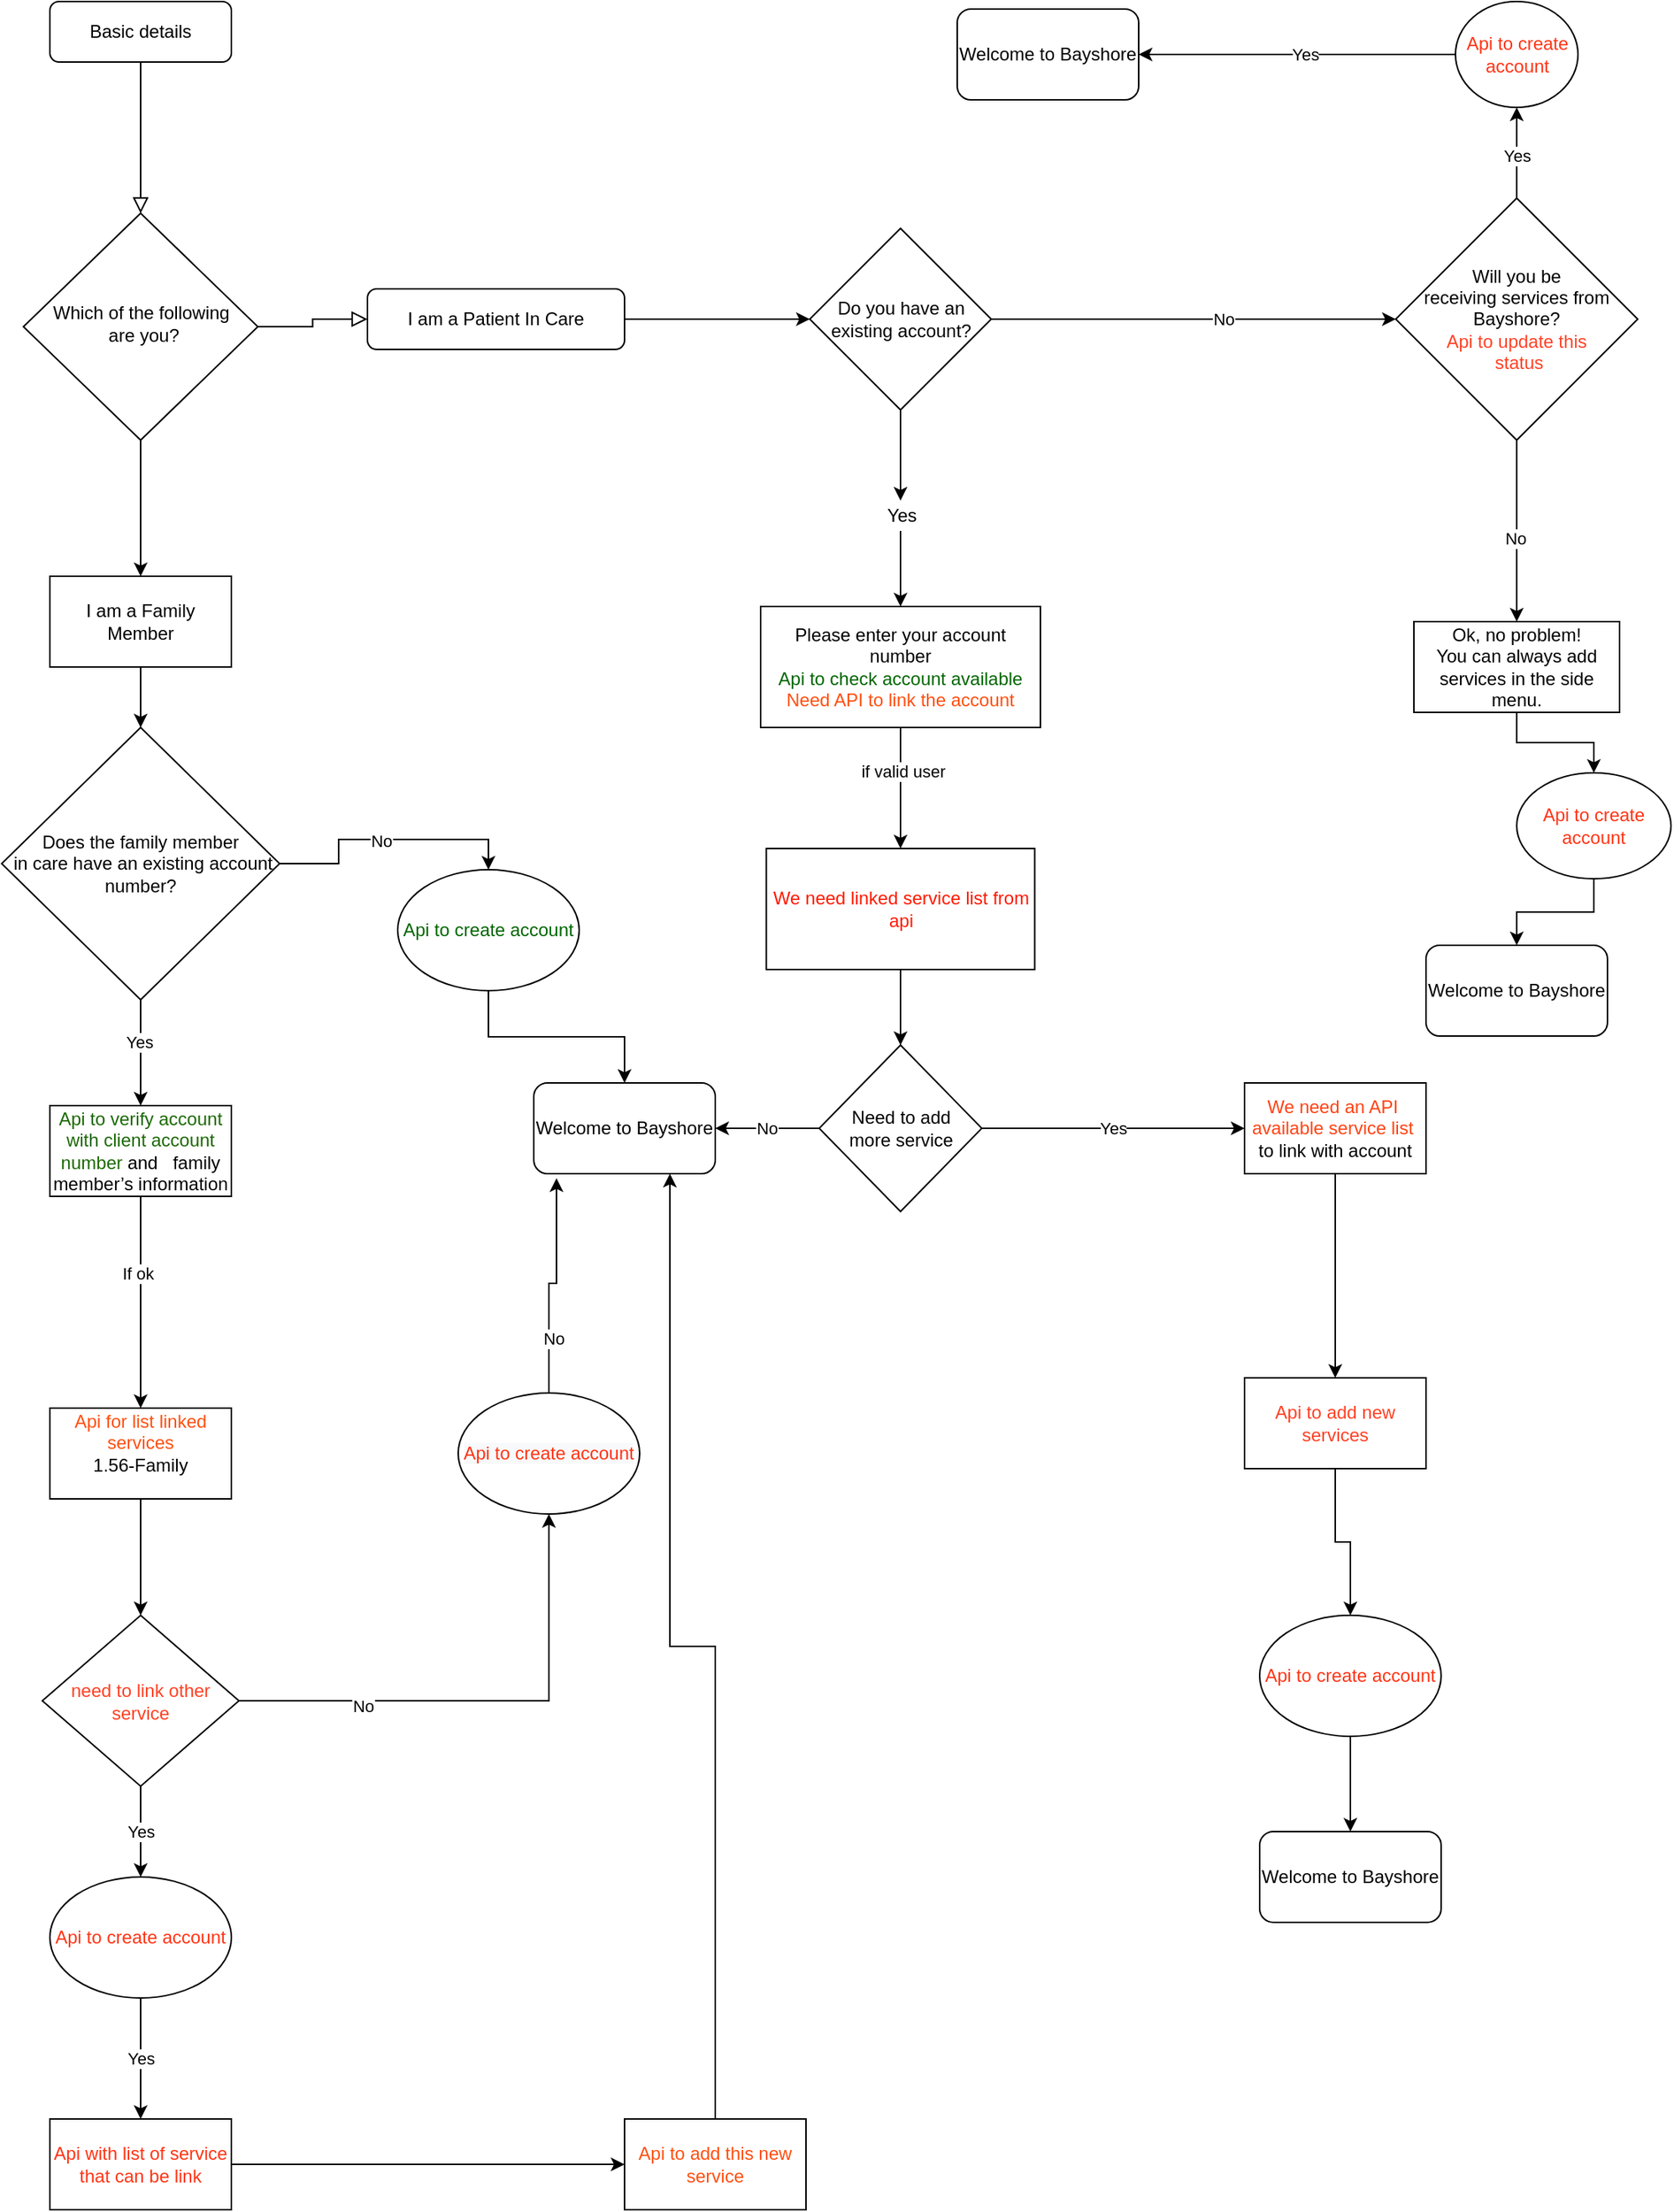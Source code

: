 <mxfile version="13.7.7" type="github">
  <diagram id="C5RBs43oDa-KdzZeNtuy" name="Page-1">
    <mxGraphModel dx="1426" dy="1581" grid="1" gridSize="10" guides="1" tooltips="1" connect="1" arrows="1" fold="1" page="1" pageScale="1" pageWidth="1169" pageHeight="827" math="0" shadow="0">
      <root>
        <mxCell id="WIyWlLk6GJQsqaUBKTNV-0" />
        <mxCell id="WIyWlLk6GJQsqaUBKTNV-1" parent="WIyWlLk6GJQsqaUBKTNV-0" />
        <mxCell id="WIyWlLk6GJQsqaUBKTNV-2" value="" style="rounded=0;html=1;jettySize=auto;orthogonalLoop=1;fontSize=11;endArrow=block;endFill=0;endSize=8;strokeWidth=1;shadow=0;labelBackgroundColor=none;edgeStyle=orthogonalEdgeStyle;" parent="WIyWlLk6GJQsqaUBKTNV-1" source="WIyWlLk6GJQsqaUBKTNV-3" target="WIyWlLk6GJQsqaUBKTNV-6" edge="1">
          <mxGeometry relative="1" as="geometry" />
        </mxCell>
        <mxCell id="WIyWlLk6GJQsqaUBKTNV-3" value="Basic details" style="rounded=1;whiteSpace=wrap;html=1;fontSize=12;glass=0;strokeWidth=1;shadow=0;" parent="WIyWlLk6GJQsqaUBKTNV-1" vertex="1">
          <mxGeometry x="40" y="-240" width="120" height="40" as="geometry" />
        </mxCell>
        <mxCell id="WIyWlLk6GJQsqaUBKTNV-5" value="" style="edgeStyle=orthogonalEdgeStyle;rounded=0;html=1;jettySize=auto;orthogonalLoop=1;fontSize=11;endArrow=block;endFill=0;endSize=8;strokeWidth=1;shadow=0;labelBackgroundColor=none;" parent="WIyWlLk6GJQsqaUBKTNV-1" source="WIyWlLk6GJQsqaUBKTNV-6" target="WIyWlLk6GJQsqaUBKTNV-7" edge="1">
          <mxGeometry y="10" relative="1" as="geometry">
            <mxPoint as="offset" />
          </mxGeometry>
        </mxCell>
        <mxCell id="WIyWlLk6GJQsqaUBKTNV-6" value="Which of the following&lt;br&gt;&amp;nbsp;are you?" style="rhombus;whiteSpace=wrap;html=1;shadow=0;fontFamily=Helvetica;fontSize=12;align=center;strokeWidth=1;spacing=6;spacingTop=-4;" parent="WIyWlLk6GJQsqaUBKTNV-1" vertex="1">
          <mxGeometry x="22.5" y="-100" width="155" height="150" as="geometry" />
        </mxCell>
        <mxCell id="WIyWlLk6GJQsqaUBKTNV-7" value="I am a Patient In Care" style="rounded=1;whiteSpace=wrap;html=1;fontSize=12;glass=0;strokeWidth=1;shadow=0;" parent="WIyWlLk6GJQsqaUBKTNV-1" vertex="1">
          <mxGeometry x="250" y="-50" width="170" height="40" as="geometry" />
        </mxCell>
        <mxCell id="YsAzkoRpbYnnfD4Dn1DD-2" value="Do you have an existing account?" style="rhombus;whiteSpace=wrap;html=1;" vertex="1" parent="WIyWlLk6GJQsqaUBKTNV-1">
          <mxGeometry x="542.5" y="-90" width="120" height="120" as="geometry" />
        </mxCell>
        <mxCell id="YsAzkoRpbYnnfD4Dn1DD-3" value="" style="endArrow=classic;html=1;entryX=0;entryY=0.5;entryDx=0;entryDy=0;exitX=1;exitY=0.5;exitDx=0;exitDy=0;" edge="1" parent="WIyWlLk6GJQsqaUBKTNV-1" source="WIyWlLk6GJQsqaUBKTNV-7" target="YsAzkoRpbYnnfD4Dn1DD-2">
          <mxGeometry width="50" height="50" relative="1" as="geometry">
            <mxPoint x="350" y="420" as="sourcePoint" />
            <mxPoint x="400" y="370" as="targetPoint" />
          </mxGeometry>
        </mxCell>
        <mxCell id="YsAzkoRpbYnnfD4Dn1DD-4" value="" style="endArrow=classic;html=1;exitX=0.5;exitY=1;exitDx=0;exitDy=0;" edge="1" parent="WIyWlLk6GJQsqaUBKTNV-1" source="YsAzkoRpbYnnfD4Dn1DD-7" target="YsAzkoRpbYnnfD4Dn1DD-5">
          <mxGeometry width="50" height="50" relative="1" as="geometry">
            <mxPoint x="590" y="420" as="sourcePoint" />
            <mxPoint x="670" y="440" as="targetPoint" />
          </mxGeometry>
        </mxCell>
        <mxCell id="YsAzkoRpbYnnfD4Dn1DD-12" style="edgeStyle=orthogonalEdgeStyle;rounded=0;orthogonalLoop=1;jettySize=auto;html=1;entryX=0.5;entryY=0;entryDx=0;entryDy=0;" edge="1" parent="WIyWlLk6GJQsqaUBKTNV-1" source="YsAzkoRpbYnnfD4Dn1DD-5" target="YsAzkoRpbYnnfD4Dn1DD-10">
          <mxGeometry relative="1" as="geometry" />
        </mxCell>
        <mxCell id="YsAzkoRpbYnnfD4Dn1DD-77" value="if valid user" style="edgeLabel;html=1;align=center;verticalAlign=middle;resizable=0;points=[];" vertex="1" connectable="0" parent="YsAzkoRpbYnnfD4Dn1DD-12">
          <mxGeometry x="-0.275" y="1" relative="1" as="geometry">
            <mxPoint as="offset" />
          </mxGeometry>
        </mxCell>
        <mxCell id="YsAzkoRpbYnnfD4Dn1DD-5" value="Please enter your account number&lt;br&gt;&lt;font color=&quot;#006600&quot;&gt;Api to check account available&lt;br&gt;&lt;/font&gt;&lt;font color=&quot;#ff4f0f&quot;&gt;Need API to link the account&lt;/font&gt;" style="rounded=0;whiteSpace=wrap;html=1;" vertex="1" parent="WIyWlLk6GJQsqaUBKTNV-1">
          <mxGeometry x="510" y="160" width="185" height="80" as="geometry" />
        </mxCell>
        <mxCell id="YsAzkoRpbYnnfD4Dn1DD-7" value="Yes" style="text;html=1;align=center;verticalAlign=middle;resizable=0;points=[];autosize=1;" vertex="1" parent="WIyWlLk6GJQsqaUBKTNV-1">
          <mxGeometry x="582.5" y="90" width="40" height="20" as="geometry" />
        </mxCell>
        <mxCell id="YsAzkoRpbYnnfD4Dn1DD-9" value="" style="endArrow=classic;html=1;exitX=0.5;exitY=1;exitDx=0;exitDy=0;" edge="1" parent="WIyWlLk6GJQsqaUBKTNV-1" source="YsAzkoRpbYnnfD4Dn1DD-2" target="YsAzkoRpbYnnfD4Dn1DD-7">
          <mxGeometry width="50" height="50" relative="1" as="geometry">
            <mxPoint x="720" y="370" as="sourcePoint" />
            <mxPoint x="720" y="540" as="targetPoint" />
          </mxGeometry>
        </mxCell>
        <mxCell id="YsAzkoRpbYnnfD4Dn1DD-10" value="&lt;span&gt;&lt;font color=&quot;#ff1900&quot;&gt;We need linked service list from api&lt;/font&gt;&lt;/span&gt;" style="rounded=0;whiteSpace=wrap;html=1;" vertex="1" parent="WIyWlLk6GJQsqaUBKTNV-1">
          <mxGeometry x="513.75" y="320" width="177.5" height="80" as="geometry" />
        </mxCell>
        <mxCell id="YsAzkoRpbYnnfD4Dn1DD-14" value="Will you be &lt;br&gt;receiving services from &lt;br&gt;Bayshore?&lt;br&gt;&lt;font color=&quot;#ff4124&quot;&gt;Api to update this&lt;br&gt;&amp;nbsp;status&lt;/font&gt;" style="rhombus;whiteSpace=wrap;html=1;" vertex="1" parent="WIyWlLk6GJQsqaUBKTNV-1">
          <mxGeometry x="930" y="-110" width="160" height="160" as="geometry" />
        </mxCell>
        <mxCell id="YsAzkoRpbYnnfD4Dn1DD-15" value="" style="endArrow=classic;html=1;entryX=0;entryY=0.5;entryDx=0;entryDy=0;exitX=1;exitY=0.5;exitDx=0;exitDy=0;" edge="1" parent="WIyWlLk6GJQsqaUBKTNV-1" source="YsAzkoRpbYnnfD4Dn1DD-2" target="YsAzkoRpbYnnfD4Dn1DD-14">
          <mxGeometry width="50" height="50" relative="1" as="geometry">
            <mxPoint x="710" y="160" as="sourcePoint" />
            <mxPoint x="760" y="110" as="targetPoint" />
          </mxGeometry>
        </mxCell>
        <mxCell id="YsAzkoRpbYnnfD4Dn1DD-16" value="No" style="edgeLabel;html=1;align=center;verticalAlign=middle;resizable=0;points=[];" vertex="1" connectable="0" parent="YsAzkoRpbYnnfD4Dn1DD-15">
          <mxGeometry x="0.145" relative="1" as="geometry">
            <mxPoint as="offset" />
          </mxGeometry>
        </mxCell>
        <mxCell id="YsAzkoRpbYnnfD4Dn1DD-17" value="Welcome to Bayshore" style="rounded=1;whiteSpace=wrap;html=1;" vertex="1" parent="WIyWlLk6GJQsqaUBKTNV-1">
          <mxGeometry x="640" y="-235" width="120" height="60" as="geometry" />
        </mxCell>
        <mxCell id="YsAzkoRpbYnnfD4Dn1DD-18" value="" style="endArrow=classic;html=1;exitX=0;exitY=0.5;exitDx=0;exitDy=0;entryX=1;entryY=0.5;entryDx=0;entryDy=0;" edge="1" parent="WIyWlLk6GJQsqaUBKTNV-1" source="YsAzkoRpbYnnfD4Dn1DD-102" target="YsAzkoRpbYnnfD4Dn1DD-17">
          <mxGeometry width="50" height="50" relative="1" as="geometry">
            <mxPoint x="710" y="160" as="sourcePoint" />
            <mxPoint x="1010" y="-185" as="targetPoint" />
          </mxGeometry>
        </mxCell>
        <mxCell id="YsAzkoRpbYnnfD4Dn1DD-19" value="Yes" style="edgeLabel;html=1;align=center;verticalAlign=middle;resizable=0;points=[];" vertex="1" connectable="0" parent="YsAzkoRpbYnnfD4Dn1DD-18">
          <mxGeometry x="-0.044" relative="1" as="geometry">
            <mxPoint as="offset" />
          </mxGeometry>
        </mxCell>
        <mxCell id="YsAzkoRpbYnnfD4Dn1DD-20" value="" style="endArrow=classic;html=1;exitX=0.5;exitY=1;exitDx=0;exitDy=0;entryX=0.5;entryY=0;entryDx=0;entryDy=0;" edge="1" parent="WIyWlLk6GJQsqaUBKTNV-1" source="YsAzkoRpbYnnfD4Dn1DD-14" target="YsAzkoRpbYnnfD4Dn1DD-21">
          <mxGeometry width="50" height="50" relative="1" as="geometry">
            <mxPoint x="710" y="160" as="sourcePoint" />
            <mxPoint x="550" y="60" as="targetPoint" />
          </mxGeometry>
        </mxCell>
        <mxCell id="YsAzkoRpbYnnfD4Dn1DD-22" value="No" style="edgeLabel;html=1;align=center;verticalAlign=middle;resizable=0;points=[];" vertex="1" connectable="0" parent="YsAzkoRpbYnnfD4Dn1DD-20">
          <mxGeometry x="0.083" y="-1" relative="1" as="geometry">
            <mxPoint as="offset" />
          </mxGeometry>
        </mxCell>
        <mxCell id="YsAzkoRpbYnnfD4Dn1DD-73" style="edgeStyle=orthogonalEdgeStyle;rounded=0;orthogonalLoop=1;jettySize=auto;html=1;" edge="1" parent="WIyWlLk6GJQsqaUBKTNV-1" source="YsAzkoRpbYnnfD4Dn1DD-100" target="YsAzkoRpbYnnfD4Dn1DD-70">
          <mxGeometry relative="1" as="geometry" />
        </mxCell>
        <mxCell id="YsAzkoRpbYnnfD4Dn1DD-21" value="Ok, no problem!&lt;br&gt;You can always add services in the side menu." style="rounded=0;whiteSpace=wrap;html=1;" vertex="1" parent="WIyWlLk6GJQsqaUBKTNV-1">
          <mxGeometry x="942" y="170" width="136" height="60" as="geometry" />
        </mxCell>
        <mxCell id="YsAzkoRpbYnnfD4Dn1DD-25" value="Welcome to Bayshore" style="rounded=1;whiteSpace=wrap;html=1;" vertex="1" parent="WIyWlLk6GJQsqaUBKTNV-1">
          <mxGeometry x="360" y="475" width="120" height="60" as="geometry" />
        </mxCell>
        <mxCell id="YsAzkoRpbYnnfD4Dn1DD-26" value="" style="endArrow=classic;html=1;entryX=0.5;entryY=0;entryDx=0;entryDy=0;exitX=0.5;exitY=1;exitDx=0;exitDy=0;" edge="1" parent="WIyWlLk6GJQsqaUBKTNV-1" source="YsAzkoRpbYnnfD4Dn1DD-10" target="YsAzkoRpbYnnfD4Dn1DD-27">
          <mxGeometry width="50" height="50" relative="1" as="geometry">
            <mxPoint x="500" y="780" as="sourcePoint" />
            <mxPoint x="550" y="730" as="targetPoint" />
          </mxGeometry>
        </mxCell>
        <mxCell id="YsAzkoRpbYnnfD4Dn1DD-27" value="Need to add &lt;br&gt;more service" style="rhombus;whiteSpace=wrap;html=1;" vertex="1" parent="WIyWlLk6GJQsqaUBKTNV-1">
          <mxGeometry x="548.75" y="450" width="107.5" height="110" as="geometry" />
        </mxCell>
        <mxCell id="YsAzkoRpbYnnfD4Dn1DD-28" value="No" style="endArrow=classic;html=1;entryX=1;entryY=0.5;entryDx=0;entryDy=0;exitX=0;exitY=0.5;exitDx=0;exitDy=0;" edge="1" parent="WIyWlLk6GJQsqaUBKTNV-1" source="YsAzkoRpbYnnfD4Dn1DD-27" target="YsAzkoRpbYnnfD4Dn1DD-25">
          <mxGeometry width="50" height="50" relative="1" as="geometry">
            <mxPoint x="500" y="760" as="sourcePoint" />
            <mxPoint x="550" y="710" as="targetPoint" />
          </mxGeometry>
        </mxCell>
        <mxCell id="YsAzkoRpbYnnfD4Dn1DD-29" value="&lt;font color=&quot;#ff4314&quot;&gt;We need an API&amp;nbsp; available service list&amp;nbsp;&lt;/font&gt; to link with account" style="rounded=0;whiteSpace=wrap;html=1;" vertex="1" parent="WIyWlLk6GJQsqaUBKTNV-1">
          <mxGeometry x="830" y="475" width="120" height="60" as="geometry" />
        </mxCell>
        <mxCell id="YsAzkoRpbYnnfD4Dn1DD-31" value="Yes" style="endArrow=classic;html=1;entryX=0;entryY=0.5;entryDx=0;entryDy=0;exitX=1;exitY=0.5;exitDx=0;exitDy=0;" edge="1" parent="WIyWlLk6GJQsqaUBKTNV-1" source="YsAzkoRpbYnnfD4Dn1DD-27" target="YsAzkoRpbYnnfD4Dn1DD-29">
          <mxGeometry width="50" height="50" relative="1" as="geometry">
            <mxPoint x="500" y="850" as="sourcePoint" />
            <mxPoint x="550" y="800" as="targetPoint" />
          </mxGeometry>
        </mxCell>
        <mxCell id="YsAzkoRpbYnnfD4Dn1DD-33" value="" style="endArrow=classic;html=1;entryX=0.5;entryY=0;entryDx=0;entryDy=0;exitX=0.5;exitY=1;exitDx=0;exitDy=0;" edge="1" parent="WIyWlLk6GJQsqaUBKTNV-1" source="YsAzkoRpbYnnfD4Dn1DD-29" target="YsAzkoRpbYnnfD4Dn1DD-34">
          <mxGeometry width="50" height="50" relative="1" as="geometry">
            <mxPoint x="500" y="880" as="sourcePoint" />
            <mxPoint x="550" y="830" as="targetPoint" />
          </mxGeometry>
        </mxCell>
        <mxCell id="YsAzkoRpbYnnfD4Dn1DD-35" style="edgeStyle=orthogonalEdgeStyle;rounded=0;orthogonalLoop=1;jettySize=auto;html=1;entryX=0.5;entryY=0;entryDx=0;entryDy=0;" edge="1" parent="WIyWlLk6GJQsqaUBKTNV-1" source="YsAzkoRpbYnnfD4Dn1DD-97" target="YsAzkoRpbYnnfD4Dn1DD-74">
          <mxGeometry relative="1" as="geometry">
            <mxPoint x="360" y="1050" as="targetPoint" />
          </mxGeometry>
        </mxCell>
        <mxCell id="YsAzkoRpbYnnfD4Dn1DD-34" value="&lt;font color=&quot;#ff4124&quot;&gt;Api to add new services&lt;/font&gt;" style="rounded=0;whiteSpace=wrap;html=1;" vertex="1" parent="WIyWlLk6GJQsqaUBKTNV-1">
          <mxGeometry x="830" y="670" width="120" height="60" as="geometry" />
        </mxCell>
        <mxCell id="YsAzkoRpbYnnfD4Dn1DD-40" style="edgeStyle=orthogonalEdgeStyle;rounded=0;orthogonalLoop=1;jettySize=auto;html=1;entryX=0.5;entryY=0;entryDx=0;entryDy=0;" edge="1" parent="WIyWlLk6GJQsqaUBKTNV-1" source="YsAzkoRpbYnnfD4Dn1DD-36" target="YsAzkoRpbYnnfD4Dn1DD-38">
          <mxGeometry relative="1" as="geometry" />
        </mxCell>
        <mxCell id="YsAzkoRpbYnnfD4Dn1DD-36" value="I am a Family Member" style="rounded=0;whiteSpace=wrap;html=1;" vertex="1" parent="WIyWlLk6GJQsqaUBKTNV-1">
          <mxGeometry x="40" y="140" width="120" height="60" as="geometry" />
        </mxCell>
        <mxCell id="YsAzkoRpbYnnfD4Dn1DD-37" value="" style="endArrow=classic;html=1;exitX=0.5;exitY=1;exitDx=0;exitDy=0;entryX=0.5;entryY=0;entryDx=0;entryDy=0;" edge="1" parent="WIyWlLk6GJQsqaUBKTNV-1" source="WIyWlLk6GJQsqaUBKTNV-6" target="YsAzkoRpbYnnfD4Dn1DD-36">
          <mxGeometry width="50" height="50" relative="1" as="geometry">
            <mxPoint x="500" y="620" as="sourcePoint" />
            <mxPoint x="550" y="570" as="targetPoint" />
          </mxGeometry>
        </mxCell>
        <mxCell id="YsAzkoRpbYnnfD4Dn1DD-60" style="edgeStyle=orthogonalEdgeStyle;rounded=0;orthogonalLoop=1;jettySize=auto;html=1;entryX=0.5;entryY=0;entryDx=0;entryDy=0;" edge="1" parent="WIyWlLk6GJQsqaUBKTNV-1" source="YsAzkoRpbYnnfD4Dn1DD-87" target="YsAzkoRpbYnnfD4Dn1DD-25">
          <mxGeometry relative="1" as="geometry">
            <mxPoint x="330" y="970" as="targetPoint" />
          </mxGeometry>
        </mxCell>
        <mxCell id="YsAzkoRpbYnnfD4Dn1DD-38" value="Does the family member&lt;br&gt;&amp;nbsp;in care have an existing account number?" style="rhombus;whiteSpace=wrap;html=1;" vertex="1" parent="WIyWlLk6GJQsqaUBKTNV-1">
          <mxGeometry x="8.13" y="240" width="183.75" height="180" as="geometry" />
        </mxCell>
        <mxCell id="YsAzkoRpbYnnfD4Dn1DD-41" value="" style="endArrow=classic;html=1;exitX=0.5;exitY=1;exitDx=0;exitDy=0;" edge="1" parent="WIyWlLk6GJQsqaUBKTNV-1" source="YsAzkoRpbYnnfD4Dn1DD-38" target="YsAzkoRpbYnnfD4Dn1DD-42">
          <mxGeometry width="50" height="50" relative="1" as="geometry">
            <mxPoint x="500" y="810" as="sourcePoint" />
            <mxPoint x="182" y="930" as="targetPoint" />
          </mxGeometry>
        </mxCell>
        <mxCell id="YsAzkoRpbYnnfD4Dn1DD-43" value="Yes" style="edgeLabel;html=1;align=center;verticalAlign=middle;resizable=0;points=[];" vertex="1" connectable="0" parent="YsAzkoRpbYnnfD4Dn1DD-41">
          <mxGeometry x="-0.217" y="-1" relative="1" as="geometry">
            <mxPoint as="offset" />
          </mxGeometry>
        </mxCell>
        <mxCell id="YsAzkoRpbYnnfD4Dn1DD-46" style="edgeStyle=orthogonalEdgeStyle;rounded=0;orthogonalLoop=1;jettySize=auto;html=1;" edge="1" parent="WIyWlLk6GJQsqaUBKTNV-1" source="YsAzkoRpbYnnfD4Dn1DD-42" target="YsAzkoRpbYnnfD4Dn1DD-44">
          <mxGeometry relative="1" as="geometry" />
        </mxCell>
        <mxCell id="YsAzkoRpbYnnfD4Dn1DD-47" value="If ok" style="edgeLabel;html=1;align=center;verticalAlign=middle;resizable=0;points=[];" vertex="1" connectable="0" parent="YsAzkoRpbYnnfD4Dn1DD-46">
          <mxGeometry x="-0.272" y="-2" relative="1" as="geometry">
            <mxPoint as="offset" />
          </mxGeometry>
        </mxCell>
        <mxCell id="YsAzkoRpbYnnfD4Dn1DD-42" value="&lt;font color=&quot;#1b6904&quot;&gt;Api to verify account with client account number&lt;/font&gt; and&amp;nbsp; &amp;nbsp;family member’s information" style="rounded=0;whiteSpace=wrap;html=1;" vertex="1" parent="WIyWlLk6GJQsqaUBKTNV-1">
          <mxGeometry x="40" y="490" width="120" height="60" as="geometry" />
        </mxCell>
        <mxCell id="YsAzkoRpbYnnfD4Dn1DD-49" style="edgeStyle=orthogonalEdgeStyle;rounded=0;orthogonalLoop=1;jettySize=auto;html=1;entryX=0.5;entryY=0;entryDx=0;entryDy=0;" edge="1" parent="WIyWlLk6GJQsqaUBKTNV-1" source="YsAzkoRpbYnnfD4Dn1DD-44" target="YsAzkoRpbYnnfD4Dn1DD-48">
          <mxGeometry relative="1" as="geometry" />
        </mxCell>
        <mxCell id="YsAzkoRpbYnnfD4Dn1DD-44" value="&lt;font color=&quot;#ff4f0f&quot;&gt;Api for list linked services&lt;br&gt;&lt;/font&gt;&lt;div&gt;1.56-Family&lt;/div&gt;&lt;div&gt;&lt;br&gt;&lt;/div&gt;" style="rounded=0;whiteSpace=wrap;html=1;" vertex="1" parent="WIyWlLk6GJQsqaUBKTNV-1">
          <mxGeometry x="40" y="690" width="120" height="60" as="geometry" />
        </mxCell>
        <mxCell id="YsAzkoRpbYnnfD4Dn1DD-51" style="edgeStyle=orthogonalEdgeStyle;rounded=0;orthogonalLoop=1;jettySize=auto;html=1;entryX=0.125;entryY=1.05;entryDx=0;entryDy=0;entryPerimeter=0;" edge="1" parent="WIyWlLk6GJQsqaUBKTNV-1" source="YsAzkoRpbYnnfD4Dn1DD-90" target="YsAzkoRpbYnnfD4Dn1DD-25">
          <mxGeometry relative="1" as="geometry" />
        </mxCell>
        <mxCell id="YsAzkoRpbYnnfD4Dn1DD-58" value="No" style="edgeLabel;html=1;align=center;verticalAlign=middle;resizable=0;points=[];" vertex="1" connectable="0" parent="YsAzkoRpbYnnfD4Dn1DD-51">
          <mxGeometry x="-0.502" y="-3" relative="1" as="geometry">
            <mxPoint as="offset" />
          </mxGeometry>
        </mxCell>
        <mxCell id="YsAzkoRpbYnnfD4Dn1DD-54" value="Yes" style="edgeStyle=orthogonalEdgeStyle;rounded=0;orthogonalLoop=1;jettySize=auto;html=1;entryX=0.5;entryY=0;entryDx=0;entryDy=0;" edge="1" parent="WIyWlLk6GJQsqaUBKTNV-1" source="YsAzkoRpbYnnfD4Dn1DD-94" target="YsAzkoRpbYnnfD4Dn1DD-53">
          <mxGeometry relative="1" as="geometry" />
        </mxCell>
        <mxCell id="YsAzkoRpbYnnfD4Dn1DD-48" value="&lt;font color=&quot;#ff4124&quot;&gt;need to link other service&lt;/font&gt;" style="rhombus;whiteSpace=wrap;html=1;" vertex="1" parent="WIyWlLk6GJQsqaUBKTNV-1">
          <mxGeometry x="35" y="827" width="130" height="113" as="geometry" />
        </mxCell>
        <mxCell id="YsAzkoRpbYnnfD4Dn1DD-56" style="edgeStyle=orthogonalEdgeStyle;rounded=0;orthogonalLoop=1;jettySize=auto;html=1;" edge="1" parent="WIyWlLk6GJQsqaUBKTNV-1" source="YsAzkoRpbYnnfD4Dn1DD-53" target="YsAzkoRpbYnnfD4Dn1DD-55">
          <mxGeometry relative="1" as="geometry" />
        </mxCell>
        <mxCell id="YsAzkoRpbYnnfD4Dn1DD-53" value="&lt;font color=&quot;#ff3414&quot;&gt;Api with list of service that can be link&lt;/font&gt;" style="rounded=0;whiteSpace=wrap;html=1;" vertex="1" parent="WIyWlLk6GJQsqaUBKTNV-1">
          <mxGeometry x="40" y="1160" width="120" height="60" as="geometry" />
        </mxCell>
        <mxCell id="YsAzkoRpbYnnfD4Dn1DD-76" style="edgeStyle=orthogonalEdgeStyle;rounded=0;orthogonalLoop=1;jettySize=auto;html=1;entryX=0.75;entryY=1;entryDx=0;entryDy=0;" edge="1" parent="WIyWlLk6GJQsqaUBKTNV-1" source="YsAzkoRpbYnnfD4Dn1DD-55" target="YsAzkoRpbYnnfD4Dn1DD-25">
          <mxGeometry relative="1" as="geometry" />
        </mxCell>
        <mxCell id="YsAzkoRpbYnnfD4Dn1DD-55" value="&lt;font color=&quot;#ff4f0f&quot;&gt;Api to add this new service&lt;/font&gt;" style="rounded=0;whiteSpace=wrap;html=1;" vertex="1" parent="WIyWlLk6GJQsqaUBKTNV-1">
          <mxGeometry x="420" y="1160" width="120" height="60" as="geometry" />
        </mxCell>
        <mxCell id="YsAzkoRpbYnnfD4Dn1DD-70" value="Welcome to Bayshore" style="rounded=1;whiteSpace=wrap;html=1;" vertex="1" parent="WIyWlLk6GJQsqaUBKTNV-1">
          <mxGeometry x="950" y="384" width="120" height="60" as="geometry" />
        </mxCell>
        <mxCell id="YsAzkoRpbYnnfD4Dn1DD-74" value="Welcome to Bayshore" style="rounded=1;whiteSpace=wrap;html=1;" vertex="1" parent="WIyWlLk6GJQsqaUBKTNV-1">
          <mxGeometry x="840" y="970" width="120" height="60" as="geometry" />
        </mxCell>
        <mxCell id="YsAzkoRpbYnnfD4Dn1DD-87" value="&lt;font color=&quot;#006600&quot;&gt;Api to create account&lt;/font&gt;" style="ellipse;whiteSpace=wrap;html=1;" vertex="1" parent="WIyWlLk6GJQsqaUBKTNV-1">
          <mxGeometry x="270" y="334" width="120" height="80" as="geometry" />
        </mxCell>
        <mxCell id="YsAzkoRpbYnnfD4Dn1DD-88" style="edgeStyle=orthogonalEdgeStyle;rounded=0;orthogonalLoop=1;jettySize=auto;html=1;entryX=0.5;entryY=0;entryDx=0;entryDy=0;" edge="1" parent="WIyWlLk6GJQsqaUBKTNV-1" source="YsAzkoRpbYnnfD4Dn1DD-38" target="YsAzkoRpbYnnfD4Dn1DD-87">
          <mxGeometry relative="1" as="geometry">
            <mxPoint x="420" y="475" as="targetPoint" />
            <mxPoint x="191.88" y="330" as="sourcePoint" />
          </mxGeometry>
        </mxCell>
        <mxCell id="YsAzkoRpbYnnfD4Dn1DD-89" value="No" style="edgeLabel;html=1;align=center;verticalAlign=middle;resizable=0;points=[];" vertex="1" connectable="0" parent="YsAzkoRpbYnnfD4Dn1DD-88">
          <mxGeometry x="-0.048" y="-1" relative="1" as="geometry">
            <mxPoint as="offset" />
          </mxGeometry>
        </mxCell>
        <mxCell id="YsAzkoRpbYnnfD4Dn1DD-90" value="&lt;meta charset=&quot;utf-8&quot;&gt;&lt;span style=&quot;color: rgb(255, 52, 20); font-family: helvetica; font-size: 12px; font-style: normal; font-weight: 400; letter-spacing: normal; text-align: center; text-indent: 0px; text-transform: none; word-spacing: 0px; background-color: rgb(248, 249, 250); display: inline; float: none;&quot;&gt;Api to create account&lt;/span&gt;" style="ellipse;whiteSpace=wrap;html=1;" vertex="1" parent="WIyWlLk6GJQsqaUBKTNV-1">
          <mxGeometry x="310" y="680" width="120" height="80" as="geometry" />
        </mxCell>
        <mxCell id="YsAzkoRpbYnnfD4Dn1DD-91" style="edgeStyle=orthogonalEdgeStyle;rounded=0;orthogonalLoop=1;jettySize=auto;html=1;entryX=0.5;entryY=1;entryDx=0;entryDy=0;" edge="1" parent="WIyWlLk6GJQsqaUBKTNV-1" source="YsAzkoRpbYnnfD4Dn1DD-48" target="YsAzkoRpbYnnfD4Dn1DD-90">
          <mxGeometry relative="1" as="geometry">
            <mxPoint x="160" y="893.5" as="sourcePoint" />
            <mxPoint x="375" y="538" as="targetPoint" />
          </mxGeometry>
        </mxCell>
        <mxCell id="YsAzkoRpbYnnfD4Dn1DD-92" value="No" style="edgeLabel;html=1;align=center;verticalAlign=middle;resizable=0;points=[];" vertex="1" connectable="0" parent="YsAzkoRpbYnnfD4Dn1DD-91">
          <mxGeometry x="-0.502" y="-3" relative="1" as="geometry">
            <mxPoint as="offset" />
          </mxGeometry>
        </mxCell>
        <mxCell id="YsAzkoRpbYnnfD4Dn1DD-94" value="&lt;span style=&quot;color: rgb(255 , 52 , 20)&quot;&gt;Api to create account&lt;/span&gt;" style="ellipse;whiteSpace=wrap;html=1;" vertex="1" parent="WIyWlLk6GJQsqaUBKTNV-1">
          <mxGeometry x="40.01" y="1000" width="120" height="80" as="geometry" />
        </mxCell>
        <mxCell id="YsAzkoRpbYnnfD4Dn1DD-95" value="Yes" style="edgeStyle=orthogonalEdgeStyle;rounded=0;orthogonalLoop=1;jettySize=auto;html=1;entryX=0.5;entryY=0;entryDx=0;entryDy=0;" edge="1" parent="WIyWlLk6GJQsqaUBKTNV-1" source="YsAzkoRpbYnnfD4Dn1DD-48" target="YsAzkoRpbYnnfD4Dn1DD-94">
          <mxGeometry relative="1" as="geometry">
            <mxPoint x="100" y="960" as="sourcePoint" />
            <mxPoint x="100" y="1090" as="targetPoint" />
          </mxGeometry>
        </mxCell>
        <mxCell id="YsAzkoRpbYnnfD4Dn1DD-97" value="&lt;span style=&quot;color: rgb(255 , 52 , 20) ; font-family: &amp;#34;helvetica&amp;#34;&quot;&gt;Api to create account&lt;/span&gt;" style="ellipse;whiteSpace=wrap;html=1;" vertex="1" parent="WIyWlLk6GJQsqaUBKTNV-1">
          <mxGeometry x="840" y="827" width="120" height="80" as="geometry" />
        </mxCell>
        <mxCell id="YsAzkoRpbYnnfD4Dn1DD-98" style="edgeStyle=orthogonalEdgeStyle;rounded=0;orthogonalLoop=1;jettySize=auto;html=1;entryX=0.5;entryY=0;entryDx=0;entryDy=0;" edge="1" parent="WIyWlLk6GJQsqaUBKTNV-1" source="YsAzkoRpbYnnfD4Dn1DD-34" target="YsAzkoRpbYnnfD4Dn1DD-97">
          <mxGeometry relative="1" as="geometry">
            <mxPoint x="890" y="770" as="sourcePoint" />
            <mxPoint x="890" y="930" as="targetPoint" />
          </mxGeometry>
        </mxCell>
        <mxCell id="YsAzkoRpbYnnfD4Dn1DD-100" value="&lt;font color=&quot;#ff3414&quot;&gt;Api to create account&lt;/font&gt;" style="ellipse;whiteSpace=wrap;html=1;" vertex="1" parent="WIyWlLk6GJQsqaUBKTNV-1">
          <mxGeometry x="1010" y="270" width="102" height="70" as="geometry" />
        </mxCell>
        <mxCell id="YsAzkoRpbYnnfD4Dn1DD-101" style="edgeStyle=orthogonalEdgeStyle;rounded=0;orthogonalLoop=1;jettySize=auto;html=1;" edge="1" parent="WIyWlLk6GJQsqaUBKTNV-1" source="YsAzkoRpbYnnfD4Dn1DD-21" target="YsAzkoRpbYnnfD4Dn1DD-100">
          <mxGeometry relative="1" as="geometry">
            <mxPoint x="1010" y="230" as="sourcePoint" />
            <mxPoint x="1010" y="353.5" as="targetPoint" />
          </mxGeometry>
        </mxCell>
        <mxCell id="YsAzkoRpbYnnfD4Dn1DD-102" value="&lt;font color=&quot;#ff3414&quot;&gt;Api to create account&lt;/font&gt;" style="ellipse;whiteSpace=wrap;html=1;" vertex="1" parent="WIyWlLk6GJQsqaUBKTNV-1">
          <mxGeometry x="969.5" y="-240" width="81" height="70" as="geometry" />
        </mxCell>
        <mxCell id="YsAzkoRpbYnnfD4Dn1DD-103" value="" style="endArrow=classic;html=1;exitX=0.5;exitY=0;exitDx=0;exitDy=0;entryX=0.5;entryY=1;entryDx=0;entryDy=0;" edge="1" parent="WIyWlLk6GJQsqaUBKTNV-1" source="YsAzkoRpbYnnfD4Dn1DD-14" target="YsAzkoRpbYnnfD4Dn1DD-102">
          <mxGeometry width="50" height="50" relative="1" as="geometry">
            <mxPoint x="1010" y="-110" as="sourcePoint" />
            <mxPoint x="1020" y="-230" as="targetPoint" />
          </mxGeometry>
        </mxCell>
        <mxCell id="YsAzkoRpbYnnfD4Dn1DD-104" value="Yes" style="edgeLabel;html=1;align=center;verticalAlign=middle;resizable=0;points=[];" vertex="1" connectable="0" parent="YsAzkoRpbYnnfD4Dn1DD-103">
          <mxGeometry x="-0.044" relative="1" as="geometry">
            <mxPoint as="offset" />
          </mxGeometry>
        </mxCell>
      </root>
    </mxGraphModel>
  </diagram>
</mxfile>
